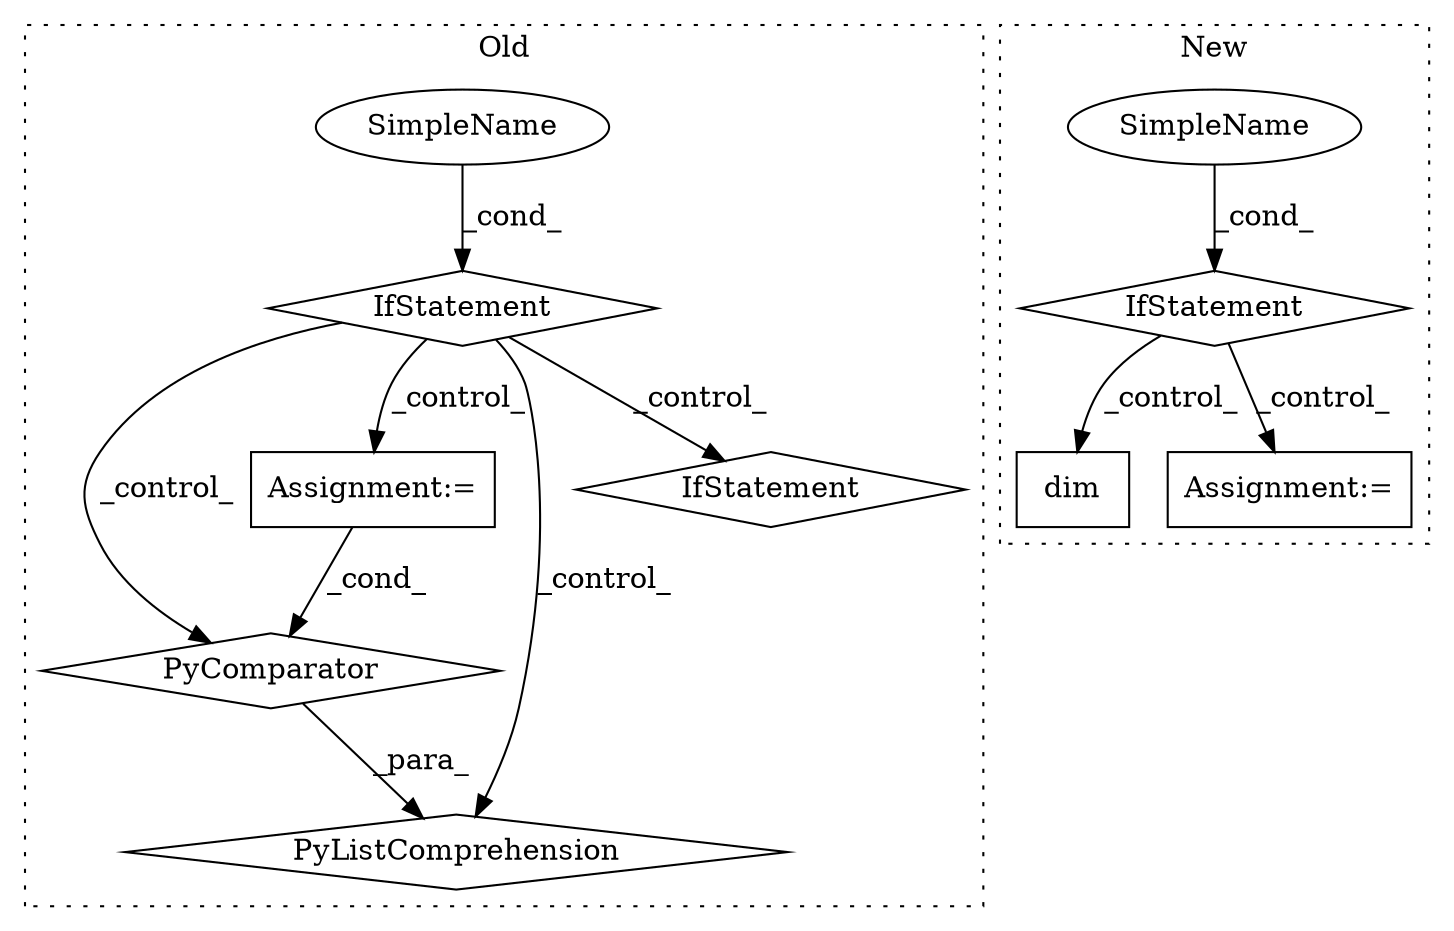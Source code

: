 digraph G {
subgraph cluster0 {
1 [label="PyComparator" a="113" s="3832" l="19" shape="diamond"];
3 [label="Assignment:=" a="7" s="3832" l="19" shape="box"];
4 [label="PyListComprehension" a="109" s="3758" l="101" shape="diamond"];
6 [label="IfStatement" a="25" s="3919" l="23" shape="diamond"];
7 [label="SimpleName" a="42" s="3937" l="5" shape="ellipse"];
8 [label="IfStatement" a="25" s="3832" l="19" shape="diamond"];
label = "Old";
style="dotted";
}
subgraph cluster1 {
2 [label="dim" a="32" s="3995" l="5" shape="box"];
5 [label="IfStatement" a="25" s="3908,3932" l="4,2" shape="diamond"];
9 [label="SimpleName" a="42" s="" l="" shape="ellipse"];
10 [label="Assignment:=" a="7" s="3953" l="1" shape="box"];
label = "New";
style="dotted";
}
1 -> 4 [label="_para_"];
3 -> 1 [label="_cond_"];
5 -> 10 [label="_control_"];
5 -> 2 [label="_control_"];
6 -> 1 [label="_control_"];
6 -> 3 [label="_control_"];
6 -> 4 [label="_control_"];
6 -> 8 [label="_control_"];
7 -> 6 [label="_cond_"];
9 -> 5 [label="_cond_"];
}